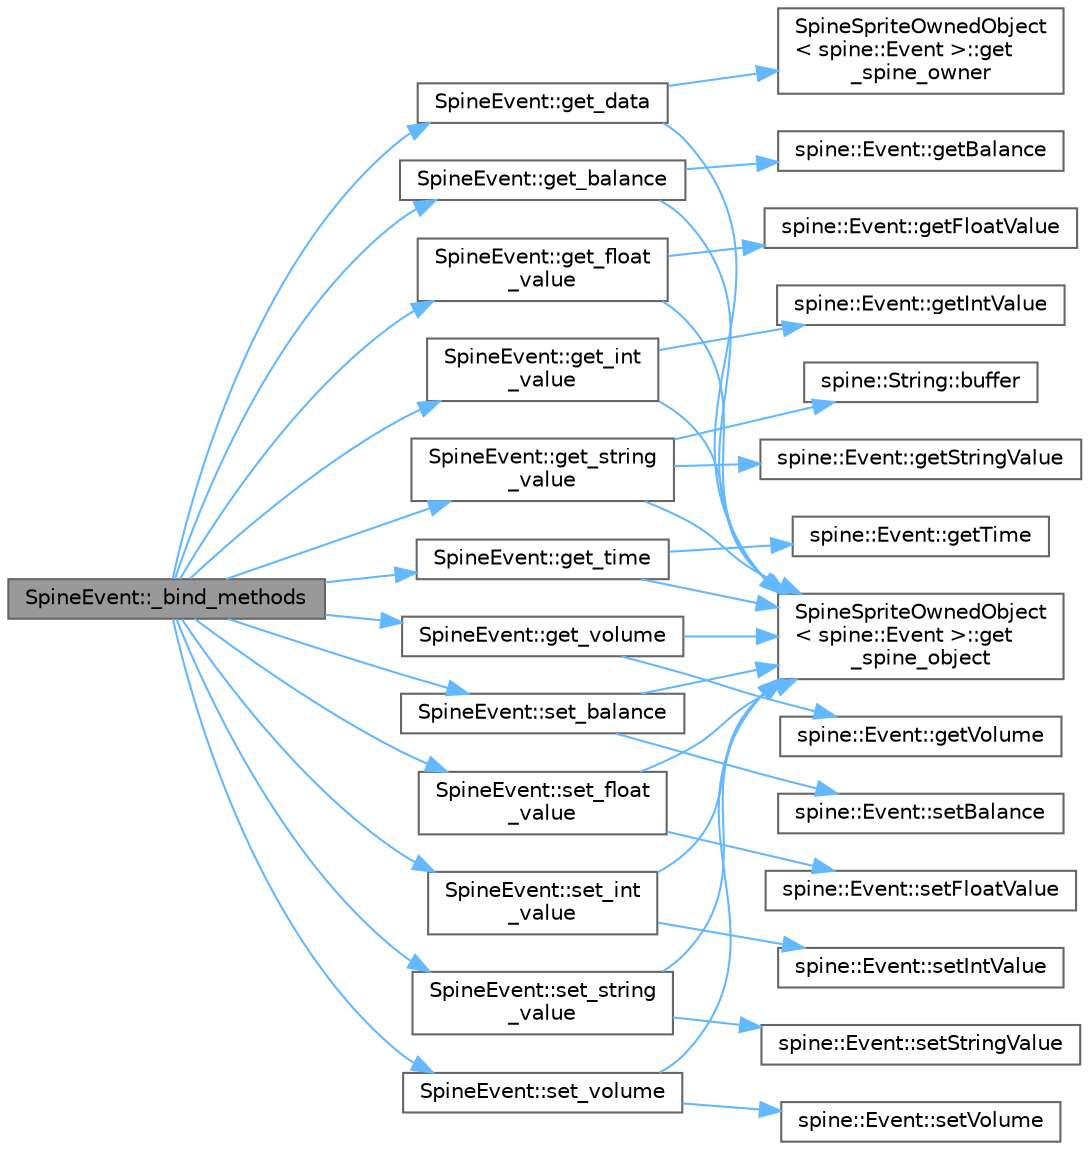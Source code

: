 digraph "SpineEvent::_bind_methods"
{
 // LATEX_PDF_SIZE
  bgcolor="transparent";
  edge [fontname=Helvetica,fontsize=10,labelfontname=Helvetica,labelfontsize=10];
  node [fontname=Helvetica,fontsize=10,shape=box,height=0.2,width=0.4];
  rankdir="LR";
  Node1 [id="Node000001",label="SpineEvent::_bind_methods",height=0.2,width=0.4,color="gray40", fillcolor="grey60", style="filled", fontcolor="black",tooltip=" "];
  Node1 -> Node2 [id="edge38_Node000001_Node000002",color="steelblue1",style="solid",tooltip=" "];
  Node2 [id="Node000002",label="SpineEvent::get_balance",height=0.2,width=0.4,color="grey40", fillcolor="white", style="filled",URL="$class_spine_event.html#a6c5f4f6859078fcc0db83057f4502f98",tooltip=" "];
  Node2 -> Node3 [id="edge39_Node000002_Node000003",color="steelblue1",style="solid",tooltip=" "];
  Node3 [id="Node000003",label="SpineSpriteOwnedObject\l\< spine::Event \>::get\l_spine_object",height=0.2,width=0.4,color="grey40", fillcolor="white", style="filled",URL="$class_spine_sprite_owned_object.html#aba9c7c6ef398e3803ce5e59db1a54271",tooltip=" "];
  Node2 -> Node4 [id="edge40_Node000002_Node000004",color="steelblue1",style="solid",tooltip=" "];
  Node4 [id="Node000004",label="spine::Event::getBalance",height=0.2,width=0.4,color="grey40", fillcolor="white", style="filled",URL="$classspine_1_1_event.html#ae02bf5dbb91a69ff249e0aebe6be4d4c",tooltip=" "];
  Node1 -> Node5 [id="edge41_Node000001_Node000005",color="steelblue1",style="solid",tooltip=" "];
  Node5 [id="Node000005",label="SpineEvent::get_data",height=0.2,width=0.4,color="grey40", fillcolor="white", style="filled",URL="$class_spine_event.html#a283bc0be4d988a0356da52479e9e54ec",tooltip=" "];
  Node5 -> Node3 [id="edge42_Node000005_Node000003",color="steelblue1",style="solid",tooltip=" "];
  Node5 -> Node6 [id="edge43_Node000005_Node000006",color="steelblue1",style="solid",tooltip=" "];
  Node6 [id="Node000006",label="SpineSpriteOwnedObject\l\< spine::Event \>::get\l_spine_owner",height=0.2,width=0.4,color="grey40", fillcolor="white", style="filled",URL="$class_spine_sprite_owned_object.html#ab493e6a079f220f59036f6ebb5fe559d",tooltip=" "];
  Node1 -> Node7 [id="edge44_Node000001_Node000007",color="steelblue1",style="solid",tooltip=" "];
  Node7 [id="Node000007",label="SpineEvent::get_float\l_value",height=0.2,width=0.4,color="grey40", fillcolor="white", style="filled",URL="$class_spine_event.html#a0daff7147c487d1ad8acef5798ae3b3e",tooltip=" "];
  Node7 -> Node3 [id="edge45_Node000007_Node000003",color="steelblue1",style="solid",tooltip=" "];
  Node7 -> Node8 [id="edge46_Node000007_Node000008",color="steelblue1",style="solid",tooltip=" "];
  Node8 [id="Node000008",label="spine::Event::getFloatValue",height=0.2,width=0.4,color="grey40", fillcolor="white", style="filled",URL="$classspine_1_1_event.html#ac9f35140f0d5eb889d94504c7524322d",tooltip=" "];
  Node1 -> Node9 [id="edge47_Node000001_Node000009",color="steelblue1",style="solid",tooltip=" "];
  Node9 [id="Node000009",label="SpineEvent::get_int\l_value",height=0.2,width=0.4,color="grey40", fillcolor="white", style="filled",URL="$class_spine_event.html#aba8c6f6965e77c8efb53b4a7a3009076",tooltip=" "];
  Node9 -> Node3 [id="edge48_Node000009_Node000003",color="steelblue1",style="solid",tooltip=" "];
  Node9 -> Node10 [id="edge49_Node000009_Node000010",color="steelblue1",style="solid",tooltip=" "];
  Node10 [id="Node000010",label="spine::Event::getIntValue",height=0.2,width=0.4,color="grey40", fillcolor="white", style="filled",URL="$classspine_1_1_event.html#a91ffebc0ae303b52aa40fd769306c922",tooltip=" "];
  Node1 -> Node11 [id="edge50_Node000001_Node000011",color="steelblue1",style="solid",tooltip=" "];
  Node11 [id="Node000011",label="SpineEvent::get_string\l_value",height=0.2,width=0.4,color="grey40", fillcolor="white", style="filled",URL="$class_spine_event.html#a89dd707088b3fd855e8246cd83cedf00",tooltip=" "];
  Node11 -> Node12 [id="edge51_Node000011_Node000012",color="steelblue1",style="solid",tooltip=" "];
  Node12 [id="Node000012",label="spine::String::buffer",height=0.2,width=0.4,color="grey40", fillcolor="white", style="filled",URL="$classspine_1_1_string.html#a7a6a5c45e2a732eb90cedf07434315b0",tooltip=" "];
  Node11 -> Node3 [id="edge52_Node000011_Node000003",color="steelblue1",style="solid",tooltip=" "];
  Node11 -> Node13 [id="edge53_Node000011_Node000013",color="steelblue1",style="solid",tooltip=" "];
  Node13 [id="Node000013",label="spine::Event::getStringValue",height=0.2,width=0.4,color="grey40", fillcolor="white", style="filled",URL="$classspine_1_1_event.html#a08f02db3630c81d7715a48d3bbc536e7",tooltip=" "];
  Node1 -> Node14 [id="edge54_Node000001_Node000014",color="steelblue1",style="solid",tooltip=" "];
  Node14 [id="Node000014",label="SpineEvent::get_time",height=0.2,width=0.4,color="grey40", fillcolor="white", style="filled",URL="$class_spine_event.html#a0d8eb82706dd4ced9d966a50bd5aba39",tooltip=" "];
  Node14 -> Node3 [id="edge55_Node000014_Node000003",color="steelblue1",style="solid",tooltip=" "];
  Node14 -> Node15 [id="edge56_Node000014_Node000015",color="steelblue1",style="solid",tooltip=" "];
  Node15 [id="Node000015",label="spine::Event::getTime",height=0.2,width=0.4,color="grey40", fillcolor="white", style="filled",URL="$classspine_1_1_event.html#a11f9c92aa2b959170cf231b6d0322bb8",tooltip="The animation time this event was keyed."];
  Node1 -> Node16 [id="edge57_Node000001_Node000016",color="steelblue1",style="solid",tooltip=" "];
  Node16 [id="Node000016",label="SpineEvent::get_volume",height=0.2,width=0.4,color="grey40", fillcolor="white", style="filled",URL="$class_spine_event.html#a6cc824ba30490883a22a561279d92862",tooltip=" "];
  Node16 -> Node3 [id="edge58_Node000016_Node000003",color="steelblue1",style="solid",tooltip=" "];
  Node16 -> Node17 [id="edge59_Node000016_Node000017",color="steelblue1",style="solid",tooltip=" "];
  Node17 [id="Node000017",label="spine::Event::getVolume",height=0.2,width=0.4,color="grey40", fillcolor="white", style="filled",URL="$classspine_1_1_event.html#a3fdd090b4db9ee04be8faf01f51e156f",tooltip=" "];
  Node1 -> Node18 [id="edge60_Node000001_Node000018",color="steelblue1",style="solid",tooltip=" "];
  Node18 [id="Node000018",label="SpineEvent::set_balance",height=0.2,width=0.4,color="grey40", fillcolor="white", style="filled",URL="$class_spine_event.html#a5caf727ce2e138018477c4daf7a7c8d1",tooltip=" "];
  Node18 -> Node3 [id="edge61_Node000018_Node000003",color="steelblue1",style="solid",tooltip=" "];
  Node18 -> Node19 [id="edge62_Node000018_Node000019",color="steelblue1",style="solid",tooltip=" "];
  Node19 [id="Node000019",label="spine::Event::setBalance",height=0.2,width=0.4,color="grey40", fillcolor="white", style="filled",URL="$classspine_1_1_event.html#ae6465c2da4bb9db75052f8407b8bef91",tooltip=" "];
  Node1 -> Node20 [id="edge63_Node000001_Node000020",color="steelblue1",style="solid",tooltip=" "];
  Node20 [id="Node000020",label="SpineEvent::set_float\l_value",height=0.2,width=0.4,color="grey40", fillcolor="white", style="filled",URL="$class_spine_event.html#a25d3de8806242edd3166fd856ccacc07",tooltip=" "];
  Node20 -> Node3 [id="edge64_Node000020_Node000003",color="steelblue1",style="solid",tooltip=" "];
  Node20 -> Node21 [id="edge65_Node000020_Node000021",color="steelblue1",style="solid",tooltip=" "];
  Node21 [id="Node000021",label="spine::Event::setFloatValue",height=0.2,width=0.4,color="grey40", fillcolor="white", style="filled",URL="$classspine_1_1_event.html#a71d79e8b4870fa3d1f99ab4e123d59af",tooltip=" "];
  Node1 -> Node22 [id="edge66_Node000001_Node000022",color="steelblue1",style="solid",tooltip=" "];
  Node22 [id="Node000022",label="SpineEvent::set_int\l_value",height=0.2,width=0.4,color="grey40", fillcolor="white", style="filled",URL="$class_spine_event.html#a43e9c0a43d512f644dd6a1477eb2d3ad",tooltip=" "];
  Node22 -> Node3 [id="edge67_Node000022_Node000003",color="steelblue1",style="solid",tooltip=" "];
  Node22 -> Node23 [id="edge68_Node000022_Node000023",color="steelblue1",style="solid",tooltip=" "];
  Node23 [id="Node000023",label="spine::Event::setIntValue",height=0.2,width=0.4,color="grey40", fillcolor="white", style="filled",URL="$classspine_1_1_event.html#a5af8b12147e2ebbdff76259b51e69d97",tooltip=" "];
  Node1 -> Node24 [id="edge69_Node000001_Node000024",color="steelblue1",style="solid",tooltip=" "];
  Node24 [id="Node000024",label="SpineEvent::set_string\l_value",height=0.2,width=0.4,color="grey40", fillcolor="white", style="filled",URL="$class_spine_event.html#ab56efc308267230bb2cf8743f9a143df",tooltip=" "];
  Node24 -> Node3 [id="edge70_Node000024_Node000003",color="steelblue1",style="solid",tooltip=" "];
  Node24 -> Node25 [id="edge71_Node000024_Node000025",color="steelblue1",style="solid",tooltip=" "];
  Node25 [id="Node000025",label="spine::Event::setStringValue",height=0.2,width=0.4,color="grey40", fillcolor="white", style="filled",URL="$classspine_1_1_event.html#a0bdd20475e50702d1101a0ecbcdea6e9",tooltip=" "];
  Node1 -> Node26 [id="edge72_Node000001_Node000026",color="steelblue1",style="solid",tooltip=" "];
  Node26 [id="Node000026",label="SpineEvent::set_volume",height=0.2,width=0.4,color="grey40", fillcolor="white", style="filled",URL="$class_spine_event.html#a4de34d83f7e9eadd556d93d460c381a9",tooltip=" "];
  Node26 -> Node3 [id="edge73_Node000026_Node000003",color="steelblue1",style="solid",tooltip=" "];
  Node26 -> Node27 [id="edge74_Node000026_Node000027",color="steelblue1",style="solid",tooltip=" "];
  Node27 [id="Node000027",label="spine::Event::setVolume",height=0.2,width=0.4,color="grey40", fillcolor="white", style="filled",URL="$classspine_1_1_event.html#ad805e7c27ad97322cab7a30014842716",tooltip=" "];
}
